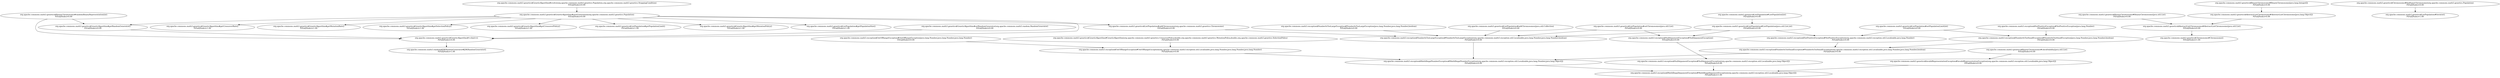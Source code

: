 digraph G {
  "org.apache.commons.math3.genetics$GeneticAlgorithm#evolve(org.apache.commons.math3.genetics.Population,org.apache.commons.math3.genetics.StoppingCondition)" [label="org.apache.commons.math3.genetics$GeneticAlgorithm#evolve(org.apache.commons.math3.genetics.Population,org.apache.commons.math3.genetics.StoppingCondition)\nP(Fail|Node)=0.00"];
  "org.apache.commons.math3.genetics$GeneticAlgorithm#nextGeneration(org.apache.commons.math3.genetics.Population)" [label="org.apache.commons.math3.genetics$GeneticAlgorithm#nextGeneration(org.apache.commons.math3.genetics.Population)\nP(Fail|Node)=0.00"];
  "org.apache.commons.math3.genetics$GeneticAlgorithm#getCrossoverRate()" [label="org.apache.commons.math3.genetics$GeneticAlgorithm#getCrossoverRate()\nP(Fail|Node)=1.00"];
  "org.apache.commons.math3.genetics$GeneticAlgorithm#<clinit>()" [label="org.apache.commons.math3.genetics$GeneticAlgorithm#<clinit>()\nP(Fail|Node)=0.00"];
  "org.apache.commons.math3.genetics$GeneticAlgorithm#getMutationRate()" [label="org.apache.commons.math3.genetics$GeneticAlgorithm#getMutationRate()\nP(Fail|Node)=1.00"];
  "org.apache.commons.math3.genetics$GeneticAlgorithm#getSelectionPolicy()" [label="org.apache.commons.math3.genetics$GeneticAlgorithm#getSelectionPolicy()\nP(Fail|Node)=1.00"];
  "org.apache.commons.math3.genetics$ListPopulation#addChromosome(org.apache.commons.math3.genetics.Chromosome)" [label="org.apache.commons.math3.genetics$ListPopulation#addChromosome(org.apache.commons.math3.genetics.Chromosome)\nP(Fail|Node)=0.00"];
  "org.apache.commons.math3.genetics$GeneticAlgorithm#getCrossoverPolicy()" [label="org.apache.commons.math3.genetics$GeneticAlgorithm#getCrossoverPolicy()\nP(Fail|Node)=1.00"];
  "org.apache.commons.math3.genetics$ListPopulation#getPopulationLimit()" [label="org.apache.commons.math3.genetics$ListPopulation#getPopulationLimit()\nP(Fail|Node)=1.00"];
  "org.apache.commons.math3.genetics$GeneticAlgorithm#getMutationPolicy()" [label="org.apache.commons.math3.genetics$GeneticAlgorithm#getMutationPolicy()\nP(Fail|Node)=1.00"];
  "org.apache.commons.math3.genetics$ListPopulation#getPopulationSize()" [label="org.apache.commons.math3.genetics$ListPopulation#getPopulationSize()\nP(Fail|Node)=1.00"];
  "org.apache.commons.math3.genetics$GeneticAlgorithm#getRandomGenerator()" [label="org.apache.commons.math3.genetics$GeneticAlgorithm#getRandomGenerator()\nP(Fail|Node)=0.00"];
  "org.apache.commons.math3.exception$NotPositiveException#NotPositiveException(org.apache.commons.math3.exception.util.Localizable,java.lang.Number)" [label="org.apache.commons.math3.exception$NotPositiveException#NotPositiveException(org.apache.commons.math3.exception.util.Localizable,java.lang.Number)\nP(Fail|Node)=0.00"];
  "org.apache.commons.math3.exception$NumberIsTooSmallException#NumberIsTooSmallException(org.apache.commons.math3.exception.util.Localizable,java.lang.Number,java.lang.Number,boolean)" [label="org.apache.commons.math3.exception$NumberIsTooSmallException#NumberIsTooSmallException(org.apache.commons.math3.exception.util.Localizable,java.lang.Number,java.lang.Number,boolean)\nP(Fail|Node)=0.00"];
  "org.apache.commons.math3.exception$MathIllegalNumberException#MathIllegalNumberException(org.apache.commons.math3.exception.util.Localizable,java.lang.Number,java.lang.Object[])" [label="org.apache.commons.math3.exception$MathIllegalNumberException#MathIllegalNumberException(org.apache.commons.math3.exception.util.Localizable,java.lang.Number,java.lang.Object[])\nP(Fail|Node)=0.00"];
  "org.apache.commons.math3.genetics$AbstractListChromosome#AbstractListChromosome(java.lang.Object[])" [label="org.apache.commons.math3.genetics$AbstractListChromosome#AbstractListChromosome(java.lang.Object[])\nP(Fail|Node)=0.00"];
  "org.apache.commons.math3.genetics$AbstractListChromosome#AbstractListChromosome(java.util.List)" [label="org.apache.commons.math3.genetics$AbstractListChromosome#AbstractListChromosome(java.util.List)\nP(Fail|Node)=0.00"];
  "org.apache.commons.math3.genetics$Chromosome#Chromosome()" [label="org.apache.commons.math3.genetics$Chromosome#Chromosome()\nP(Fail|Node)=1.00"];
  "org.apache.commons.math3.genetics$ListPopulation#setPopulationLimit(int)" [label="org.apache.commons.math3.genetics$ListPopulation#setPopulationLimit(int)\nP(Fail|Node)=0.00"];
  "org.apache.commons.math3.exception$NumberIsTooSmallException#NumberIsTooSmallException(java.lang.Number,java.lang.Number,boolean)" [label="org.apache.commons.math3.exception$NumberIsTooSmallException#NumberIsTooSmallException(java.lang.Number,java.lang.Number,boolean)\nP(Fail|Node)=0.00"];
  "org.apache.commons.math3.genetics$BinaryChromosome#randomBinaryRepresentation(int)" [label="org.apache.commons.math3.genetics$BinaryChromosome#randomBinaryRepresentation(int)\nP(Fail|Node)=0.00"];
  "org.apache.commons.math3.genetics$ListPopulation#ListPopulation(java.util.List,int)" [label="org.apache.commons.math3.genetics$ListPopulation#ListPopulation(java.util.List,int)\nP(Fail|Node)=0.00"];
  "org.apache.commons.math3.exception$NumberIsTooLargeException#NumberIsTooLargeException(org.apache.commons.math3.exception.util.Localizable,java.lang.Number,java.lang.Number,boolean)" [label="org.apache.commons.math3.exception$NumberIsTooLargeException#NumberIsTooLargeException(org.apache.commons.math3.exception.util.Localizable,java.lang.Number,java.lang.Number,boolean)\nP(Fail|Node)=0.00"];
  "org.apache.commons.math3.exception$NullArgumentException#NullArgumentException()" [label="org.apache.commons.math3.exception$NullArgumentException#NullArgumentException()\nP(Fail|Node)=0.00"];
  "org.apache.commons.math3.genetics$BinaryChromosome#BinaryChromosome(java.util.List)" [label="org.apache.commons.math3.genetics$BinaryChromosome#BinaryChromosome(java.util.List)\nP(Fail|Node)=0.00"];
  "org.apache.commons.math3.exception$NumberIsTooLargeException#NumberIsTooLargeException(java.lang.Number,java.lang.Number,boolean)" [label="org.apache.commons.math3.exception$NumberIsTooLargeException#NumberIsTooLargeException(java.lang.Number,java.lang.Number,boolean)\nP(Fail|Node)=0.00"];
  "org.apache.commons.math3.exception$MathIllegalArgumentException#MathIllegalArgumentException(org.apache.commons.math3.exception.util.Localizable,java.lang.Object[])" [label="org.apache.commons.math3.exception$MathIllegalArgumentException#MathIllegalArgumentException(org.apache.commons.math3.exception.util.Localizable,java.lang.Object[])\nP(Fail|Node)=1.00"];
  "org.apache.commons.math3.random$JDKRandomGenerator#JDKRandomGenerator()" [label="org.apache.commons.math3.random$JDKRandomGenerator#JDKRandomGenerator()\nP(Fail|Node)=1.00"];
  "org.apache.commons.math3.genetics$BinaryChromosome#BinaryChromosome(java.lang.Integer[])" [label="org.apache.commons.math3.genetics$BinaryChromosome#BinaryChromosome(java.lang.Integer[])\nP(Fail|Node)=0.00"];
  "org.apache.commons.math3.genetics$ListPopulation#setChromosomes(java.util.List)" [label="org.apache.commons.math3.genetics$ListPopulation#setChromosomes(java.util.List)\nP(Fail|Node)=0.00"];
  "org.apache.commons.math3.exception$NullArgumentException#NullArgumentException(org.apache.commons.math3.exception.util.Localizable,java.lang.Object[])" [label="org.apache.commons.math3.exception$NullArgumentException#NullArgumentException(org.apache.commons.math3.exception.util.Localizable,java.lang.Object[])\nP(Fail|Node)=0.00"];
  "org.apache.commons.math3.genetics$Chromosome#findSameChromosome(org.apache.commons.math3.genetics.Population)" [label="org.apache.commons.math3.genetics$Chromosome#findSameChromosome(org.apache.commons.math3.genetics.Population)\nP(Fail|Node)=0.00"];
  "org.apache.commons.math3.genetics$ListPopulation#iterator()" [label="org.apache.commons.math3.genetics$ListPopulation#iterator()\nP(Fail|Node)=1.00"];
  "org.apache.commons.math3.exception$NotPositiveException#NotPositiveException(java.lang.Number)" [label="org.apache.commons.math3.exception$NotPositiveException#NotPositiveException(java.lang.Number)\nP(Fail|Node)=0.00"];
  "org.apache.commons.math3.genetics$ListPopulation#ListPopulation(int)" [label="org.apache.commons.math3.genetics$ListPopulation#ListPopulation(int)\nP(Fail|Node)=0.00"];
  "org.apache.commons.math3.genetics$ListPopulation#addChromosomes(java.util.Collection)" [label="org.apache.commons.math3.genetics$ListPopulation#addChromosomes(java.util.Collection)\nP(Fail|Node)=0.00"];
  "org.apache.commons.math3.genetics$BinaryChromosome#checkValidity(java.util.List)" [label="org.apache.commons.math3.genetics$BinaryChromosome#checkValidity(java.util.List)\nP(Fail|Node)=0.00"];
  "org.apache.commons.math3.genetics$InvalidRepresentationException#InvalidRepresentationException(org.apache.commons.math3.exception.util.Localizable,java.lang.Object[])" [label="org.apache.commons.math3.genetics$InvalidRepresentationException#InvalidRepresentationException(org.apache.commons.math3.exception.util.Localizable,java.lang.Object[])\nP(Fail|Node)=0.00"];
  "org.apache.commons.math3.genetics$GeneticAlgorithm#GeneticAlgorithm(org.apache.commons.math3.genetics.CrossoverPolicy,double,org.apache.commons.math3.genetics.MutationPolicy,double,org.apache.commons.math3.genetics.SelectionPolicy)" [label="org.apache.commons.math3.genetics$GeneticAlgorithm#GeneticAlgorithm(org.apache.commons.math3.genetics.CrossoverPolicy,double,org.apache.commons.math3.genetics.MutationPolicy,double,org.apache.commons.math3.genetics.SelectionPolicy)\nP(Fail|Node)=0.00"];
  "org.apache.commons.math3.exception$OutOfRangeException#OutOfRangeException(org.apache.commons.math3.exception.util.Localizable,java.lang.Number,java.lang.Number,java.lang.Number)" [label="org.apache.commons.math3.exception$OutOfRangeException#OutOfRangeException(org.apache.commons.math3.exception.util.Localizable,java.lang.Number,java.lang.Number,java.lang.Number)\nP(Fail|Node)=0.00"];
  "org.apache.commons.math3.genetics$GeneticAlgorithm#setRandomGenerator(org.apache.commons.math3.random.RandomGenerator)" [label="org.apache.commons.math3.genetics$GeneticAlgorithm#setRandomGenerator(org.apache.commons.math3.random.RandomGenerator)\nP(Fail|Node)=0.00"];
  "org.apache.commons.math3.exception$OutOfRangeException#OutOfRangeException(java.lang.Number,java.lang.Number,java.lang.Number)" [label="org.apache.commons.math3.exception$OutOfRangeException#OutOfRangeException(java.lang.Number,java.lang.Number,java.lang.Number)\nP(Fail|Node)=0.00"];
  "org.apache.commons.math3.genetics$GeneticAlgorithm#evolve(org.apache.commons.math3.genetics.Population,org.apache.commons.math3.genetics.StoppingCondition)" -> "org.apache.commons.math3.genetics$GeneticAlgorithm#nextGeneration(org.apache.commons.math3.genetics.Population)";
  "org.apache.commons.math3.genetics$GeneticAlgorithm#nextGeneration(org.apache.commons.math3.genetics.Population)" -> "org.apache.commons.math3.genetics$GeneticAlgorithm#getCrossoverRate()";
  "org.apache.commons.math3.genetics$GeneticAlgorithm#nextGeneration(org.apache.commons.math3.genetics.Population)" -> "org.apache.commons.math3.genetics$GeneticAlgorithm#<clinit>()";
  "org.apache.commons.math3.genetics$GeneticAlgorithm#nextGeneration(org.apache.commons.math3.genetics.Population)" -> "org.apache.commons.math3.genetics$GeneticAlgorithm#getMutationRate()";
  "org.apache.commons.math3.genetics$GeneticAlgorithm#nextGeneration(org.apache.commons.math3.genetics.Population)" -> "org.apache.commons.math3.genetics$GeneticAlgorithm#getSelectionPolicy()";
  "org.apache.commons.math3.genetics$GeneticAlgorithm#nextGeneration(org.apache.commons.math3.genetics.Population)" -> "org.apache.commons.math3.genetics$ListPopulation#addChromosome(org.apache.commons.math3.genetics.Chromosome)";
  "org.apache.commons.math3.genetics$GeneticAlgorithm#nextGeneration(org.apache.commons.math3.genetics.Population)" -> "org.apache.commons.math3.genetics$GeneticAlgorithm#getCrossoverPolicy()";
  "org.apache.commons.math3.genetics$GeneticAlgorithm#nextGeneration(org.apache.commons.math3.genetics.Population)" -> "org.apache.commons.math3.genetics$ListPopulation#getPopulationLimit()";
  "org.apache.commons.math3.genetics$GeneticAlgorithm#nextGeneration(org.apache.commons.math3.genetics.Population)" -> "org.apache.commons.math3.genetics$GeneticAlgorithm#getMutationPolicy()";
  "org.apache.commons.math3.genetics$GeneticAlgorithm#nextGeneration(org.apache.commons.math3.genetics.Population)" -> "org.apache.commons.math3.genetics$ListPopulation#getPopulationSize()";
  "org.apache.commons.math3.genetics$GeneticAlgorithm#nextGeneration(org.apache.commons.math3.genetics.Population)" -> "org.apache.commons.math3.genetics$GeneticAlgorithm#getRandomGenerator()";
  "org.apache.commons.math3.genetics$GeneticAlgorithm#<clinit>()" -> "org.apache.commons.math3.random$JDKRandomGenerator#JDKRandomGenerator()";
  "org.apache.commons.math3.genetics$ListPopulation#addChromosome(org.apache.commons.math3.genetics.Chromosome)" -> "org.apache.commons.math3.exception$NumberIsTooLargeException#NumberIsTooLargeException(org.apache.commons.math3.exception.util.Localizable,java.lang.Number,java.lang.Number,boolean)";
  "org.apache.commons.math3.genetics$GeneticAlgorithm#getRandomGenerator()" -> "org.apache.commons.math3.genetics$GeneticAlgorithm#<clinit>()";
  "org.apache.commons.math3.exception$NotPositiveException#NotPositiveException(org.apache.commons.math3.exception.util.Localizable,java.lang.Number)" -> "org.apache.commons.math3.exception$NumberIsTooSmallException#NumberIsTooSmallException(org.apache.commons.math3.exception.util.Localizable,java.lang.Number,java.lang.Number,boolean)";
  "org.apache.commons.math3.exception$NumberIsTooSmallException#NumberIsTooSmallException(org.apache.commons.math3.exception.util.Localizable,java.lang.Number,java.lang.Number,boolean)" -> "org.apache.commons.math3.exception$MathIllegalNumberException#MathIllegalNumberException(org.apache.commons.math3.exception.util.Localizable,java.lang.Number,java.lang.Object[])";
  "org.apache.commons.math3.exception$MathIllegalNumberException#MathIllegalNumberException(org.apache.commons.math3.exception.util.Localizable,java.lang.Number,java.lang.Object[])" -> "org.apache.commons.math3.exception$MathIllegalArgumentException#MathIllegalArgumentException(org.apache.commons.math3.exception.util.Localizable,java.lang.Object[])";
  "org.apache.commons.math3.genetics$AbstractListChromosome#AbstractListChromosome(java.lang.Object[])" -> "org.apache.commons.math3.genetics$AbstractListChromosome#AbstractListChromosome(java.util.List)";
  "org.apache.commons.math3.genetics$AbstractListChromosome#AbstractListChromosome(java.util.List)" -> "org.apache.commons.math3.genetics$Chromosome#Chromosome()";
  "org.apache.commons.math3.genetics$ListPopulation#setPopulationLimit(int)" -> "org.apache.commons.math3.exception$NumberIsTooSmallException#NumberIsTooSmallException(java.lang.Number,java.lang.Number,boolean)";
  "org.apache.commons.math3.genetics$ListPopulation#setPopulationLimit(int)" -> "org.apache.commons.math3.exception$NotPositiveException#NotPositiveException(org.apache.commons.math3.exception.util.Localizable,java.lang.Number)";
  "org.apache.commons.math3.exception$NumberIsTooSmallException#NumberIsTooSmallException(java.lang.Number,java.lang.Number,boolean)" -> "org.apache.commons.math3.exception$NumberIsTooSmallException#NumberIsTooSmallException(org.apache.commons.math3.exception.util.Localizable,java.lang.Number,java.lang.Number,boolean)";
  "org.apache.commons.math3.genetics$BinaryChromosome#randomBinaryRepresentation(int)" -> "org.apache.commons.math3.genetics$GeneticAlgorithm#getRandomGenerator()";
  "org.apache.commons.math3.genetics$BinaryChromosome#randomBinaryRepresentation(int)" -> "org.apache.commons.math3.genetics$GeneticAlgorithm#<clinit>()";
  "org.apache.commons.math3.genetics$ListPopulation#ListPopulation(java.util.List,int)" -> "org.apache.commons.math3.exception$NumberIsTooLargeException#NumberIsTooLargeException(org.apache.commons.math3.exception.util.Localizable,java.lang.Number,java.lang.Number,boolean)";
  "org.apache.commons.math3.genetics$ListPopulation#ListPopulation(java.util.List,int)" -> "org.apache.commons.math3.exception$NullArgumentException#NullArgumentException()";
  "org.apache.commons.math3.genetics$ListPopulation#ListPopulation(java.util.List,int)" -> "org.apache.commons.math3.exception$NotPositiveException#NotPositiveException(org.apache.commons.math3.exception.util.Localizable,java.lang.Number)";
  "org.apache.commons.math3.exception$NumberIsTooLargeException#NumberIsTooLargeException(org.apache.commons.math3.exception.util.Localizable,java.lang.Number,java.lang.Number,boolean)" -> "org.apache.commons.math3.exception$MathIllegalNumberException#MathIllegalNumberException(org.apache.commons.math3.exception.util.Localizable,java.lang.Number,java.lang.Object[])";
  "org.apache.commons.math3.exception$NullArgumentException#NullArgumentException()" -> "org.apache.commons.math3.exception$NullArgumentException#NullArgumentException(org.apache.commons.math3.exception.util.Localizable,java.lang.Object[])";
  "org.apache.commons.math3.genetics$BinaryChromosome#BinaryChromosome(java.util.List)" -> "org.apache.commons.math3.genetics$AbstractListChromosome#AbstractListChromosome(java.util.List)";
  "org.apache.commons.math3.exception$NumberIsTooLargeException#NumberIsTooLargeException(java.lang.Number,java.lang.Number,boolean)" -> "org.apache.commons.math3.exception$NumberIsTooLargeException#NumberIsTooLargeException(org.apache.commons.math3.exception.util.Localizable,java.lang.Number,java.lang.Number,boolean)";
  "org.apache.commons.math3.genetics$BinaryChromosome#BinaryChromosome(java.lang.Integer[])" -> "org.apache.commons.math3.genetics$AbstractListChromosome#AbstractListChromosome(java.lang.Object[])";
  "org.apache.commons.math3.genetics$ListPopulation#setChromosomes(java.util.List)" -> "org.apache.commons.math3.exception$NullArgumentException#NullArgumentException()";
  "org.apache.commons.math3.genetics$ListPopulation#setChromosomes(java.util.List)" -> "org.apache.commons.math3.exception$NumberIsTooLargeException#NumberIsTooLargeException(org.apache.commons.math3.exception.util.Localizable,java.lang.Number,java.lang.Number,boolean)";
  "org.apache.commons.math3.exception$NullArgumentException#NullArgumentException(org.apache.commons.math3.exception.util.Localizable,java.lang.Object[])" -> "org.apache.commons.math3.exception$MathIllegalArgumentException#MathIllegalArgumentException(org.apache.commons.math3.exception.util.Localizable,java.lang.Object[])";
  "org.apache.commons.math3.genetics$Chromosome#findSameChromosome(org.apache.commons.math3.genetics.Population)" -> "org.apache.commons.math3.genetics$ListPopulation#iterator()";
  "org.apache.commons.math3.exception$NotPositiveException#NotPositiveException(java.lang.Number)" -> "org.apache.commons.math3.exception$NumberIsTooSmallException#NumberIsTooSmallException(java.lang.Number,java.lang.Number,boolean)";
  "org.apache.commons.math3.genetics$ListPopulation#ListPopulation(int)" -> "org.apache.commons.math3.genetics$ListPopulation#ListPopulation(java.util.List,int)";
  "org.apache.commons.math3.genetics$ListPopulation#addChromosomes(java.util.Collection)" -> "org.apache.commons.math3.exception$NumberIsTooLargeException#NumberIsTooLargeException(org.apache.commons.math3.exception.util.Localizable,java.lang.Number,java.lang.Number,boolean)";
  "org.apache.commons.math3.genetics$BinaryChromosome#checkValidity(java.util.List)" -> "org.apache.commons.math3.genetics$InvalidRepresentationException#InvalidRepresentationException(org.apache.commons.math3.exception.util.Localizable,java.lang.Object[])";
  "org.apache.commons.math3.genetics$InvalidRepresentationException#InvalidRepresentationException(org.apache.commons.math3.exception.util.Localizable,java.lang.Object[])" -> "org.apache.commons.math3.exception$MathIllegalArgumentException#MathIllegalArgumentException(org.apache.commons.math3.exception.util.Localizable,java.lang.Object[])";
  "org.apache.commons.math3.genetics$GeneticAlgorithm#GeneticAlgorithm(org.apache.commons.math3.genetics.CrossoverPolicy,double,org.apache.commons.math3.genetics.MutationPolicy,double,org.apache.commons.math3.genetics.SelectionPolicy)" -> "org.apache.commons.math3.exception$OutOfRangeException#OutOfRangeException(org.apache.commons.math3.exception.util.Localizable,java.lang.Number,java.lang.Number,java.lang.Number)";
  "org.apache.commons.math3.exception$OutOfRangeException#OutOfRangeException(org.apache.commons.math3.exception.util.Localizable,java.lang.Number,java.lang.Number,java.lang.Number)" -> "org.apache.commons.math3.exception$MathIllegalNumberException#MathIllegalNumberException(org.apache.commons.math3.exception.util.Localizable,java.lang.Number,java.lang.Object[])";
  "org.apache.commons.math3.genetics$GeneticAlgorithm#setRandomGenerator(org.apache.commons.math3.random.RandomGenerator)" -> "org.apache.commons.math3.genetics$GeneticAlgorithm#<clinit>()";
  "org.apache.commons.math3.exception$OutOfRangeException#OutOfRangeException(java.lang.Number,java.lang.Number,java.lang.Number)" -> "org.apache.commons.math3.exception$OutOfRangeException#OutOfRangeException(org.apache.commons.math3.exception.util.Localizable,java.lang.Number,java.lang.Number,java.lang.Number)";
}
